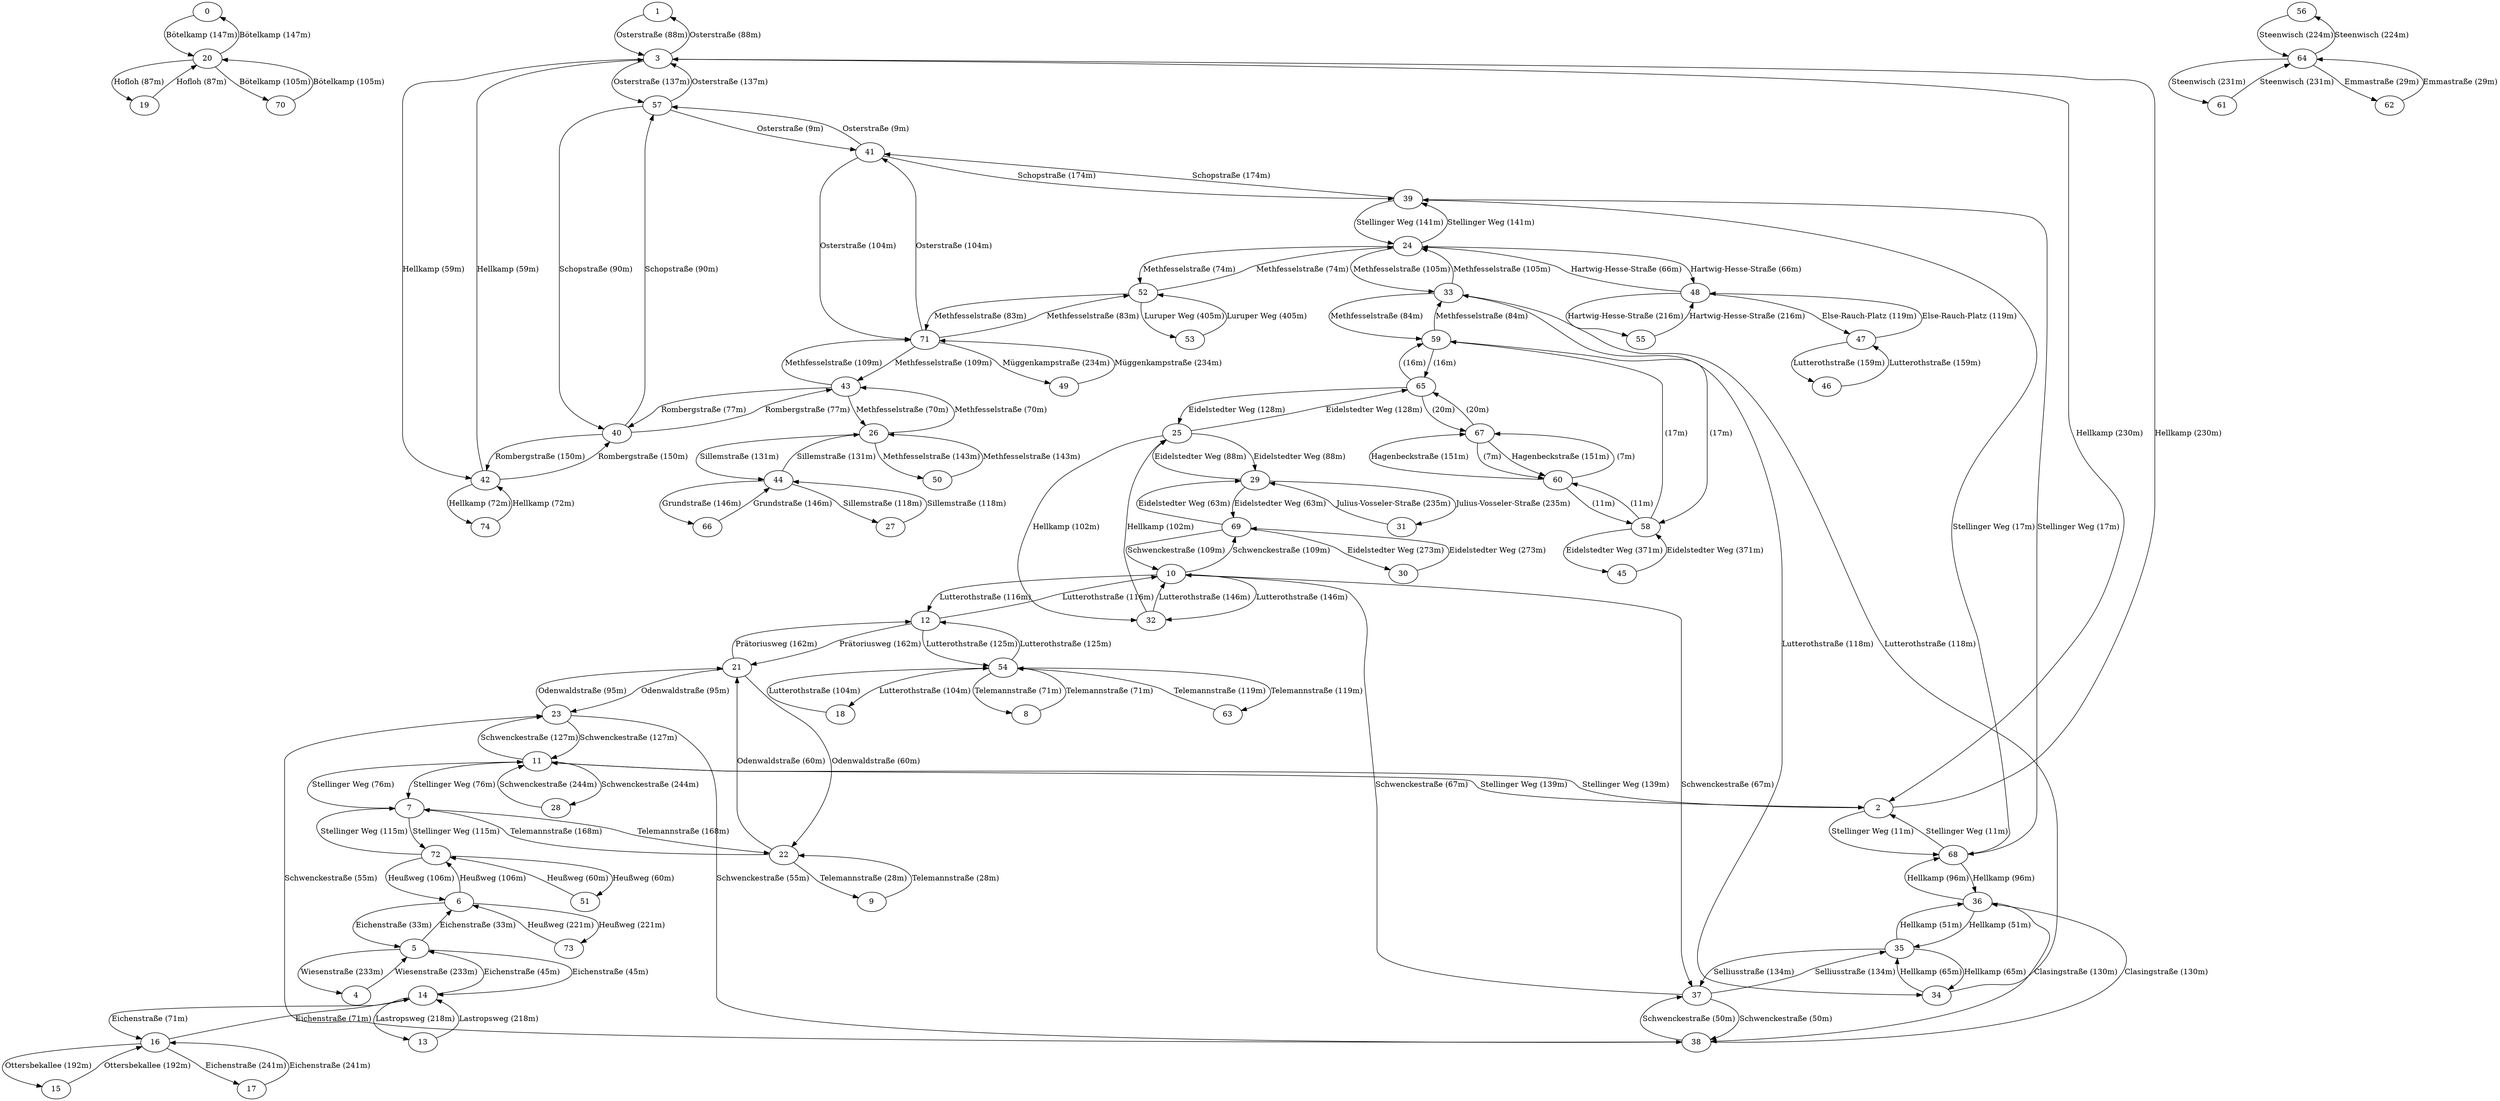 digraph G {
0 ;
1 ;
2 ;
3 ;
4 ;
5 ;
6 ;
7 ;
8 ;
9 ;
10 ;
11 ;
12 ;
13 ;
14 ;
15 ;
16 ;
17 ;
18 ;
19 ;
20 ;
21 ;
22 ;
23 ;
24 ;
25 ;
26 ;
27 ;
28 ;
29 ;
30 ;
31 ;
32 ;
33 ;
34 ;
35 ;
36 ;
37 ;
38 ;
39 ;
40 ;
41 ;
42 ;
43 ;
44 ;
45 ;
46 ;
47 ;
48 ;
49 ;
50 ;
51 ;
52 ;
53 ;
54 ;
55 ;
56 ;
57 ;
58 ;
59 ;
60 ;
61 ;
62 ;
63 ;
64 ;
65 ;
66 ;
67 ;
68 ;
69 ;
70 ;
71 ;
72 ;
73 ;
74 ;
0 -> 20 [ label="Bötelkamp (147m)"];
1 -> 3 [ label="Osterstraße (88m)"];
2 -> 68 [ label="Stellinger Weg (11m)"];
2 -> 11 [ label="Stellinger Weg (139m)"];
2 -> 3 [ label="Hellkamp (230m)"];
3 -> 2 [ label="Hellkamp (230m)"];
3 -> 42 [ label="Hellkamp (59m)"];
3 -> 1 [ label="Osterstraße (88m)"];
3 -> 57 [ label="Osterstraße (137m)"];
4 -> 5 [ label="Wiesenstraße (233m)"];
5 -> 6 [ label="Eichenstraße (33m)"];
5 -> 14 [ label="Eichenstraße (45m)"];
5 -> 4 [ label="Wiesenstraße (233m)"];
6 -> 5 [ label="Eichenstraße (33m)"];
6 -> 73 [ label="Heußweg (221m)"];
6 -> 72 [ label="Heußweg (106m)"];
7 -> 11 [ label="Stellinger Weg (76m)"];
7 -> 22 [ label="Telemannstraße (168m)"];
7 -> 72 [ label="Stellinger Weg (115m)"];
8 -> 54 [ label="Telemannstraße (71m)"];
9 -> 22 [ label="Telemannstraße (28m)"];
10 -> 69 [ label="Schwenckestraße (109m)"];
10 -> 12 [ label="Lutterothstraße (116m)"];
10 -> 37 [ label="Schwenckestraße (67m)"];
10 -> 32 [ label="Lutterothstraße (146m)"];
11 -> 7 [ label="Stellinger Weg (76m)"];
11 -> 2 [ label="Stellinger Weg (139m)"];
11 -> 28 [ label="Schwenckestraße (244m)"];
11 -> 23 [ label="Schwenckestraße (127m)"];
12 -> 10 [ label="Lutterothstraße (116m)"];
12 -> 21 [ label="Prätoriusweg (162m)"];
12 -> 54 [ label="Lutterothstraße (125m)"];
13 -> 14 [ label="Lastropsweg (218m)"];
14 -> 5 [ label="Eichenstraße (45m)"];
14 -> 13 [ label="Lastropsweg (218m)"];
14 -> 16 [ label="Eichenstraße (71m)"];
15 -> 16 [ label="Ottersbekallee (192m)"];
16 -> 14 [ label="Eichenstraße (71m)"];
16 -> 15 [ label="Ottersbekallee (192m)"];
16 -> 17 [ label="Eichenstraße (241m)"];
17 -> 16 [ label="Eichenstraße (241m)"];
18 -> 54 [ label="Lutterothstraße (104m)"];
19 -> 20 [ label="Hofloh (87m)"];
20 -> 70 [ label="Bötelkamp (105m)"];
20 -> 0 [ label="Bötelkamp (147m)"];
20 -> 19 [ label="Hofloh (87m)"];
21 -> 22 [ label="Odenwaldstraße (60m)"];
21 -> 23 [ label="Odenwaldstraße (95m)"];
21 -> 12 [ label="Prätoriusweg (162m)"];
22 -> 21 [ label="Odenwaldstraße (60m)"];
22 -> 7 [ label="Telemannstraße (168m)"];
22 -> 9 [ label="Telemannstraße (28m)"];
23 -> 38 [ label="Schwenckestraße (55m)"];
23 -> 21 [ label="Odenwaldstraße (95m)"];
23 -> 11 [ label="Schwenckestraße (127m)"];
24 -> 33 [ label="Methfesselstraße (105m)"];
24 -> 39 [ label="Stellinger Weg (141m)"];
24 -> 48 [ label="Hartwig-Hesse-Straße (66m)"];
24 -> 52 [ label="Methfesselstraße (74m)"];
25 -> 32 [ label="Hellkamp (102m)"];
25 -> 65 [ label="Eidelstedter Weg (128m)"];
25 -> 29 [ label="Eidelstedter Weg (88m)"];
26 -> 43 [ label="Methfesselstraße (70m)"];
26 -> 44 [ label="Sillemstraße (131m)"];
26 -> 50 [ label="Methfesselstraße (143m)"];
27 -> 44 [ label="Sillemstraße (118m)"];
28 -> 11 [ label="Schwenckestraße (244m)"];
29 -> 69 [ label="Eidelstedter Weg (63m)"];
29 -> 31 [ label="Julius-Vosseler-Straße (235m)"];
29 -> 25 [ label="Eidelstedter Weg (88m)"];
30 -> 69 [ label="Eidelstedter Weg (273m)"];
31 -> 29 [ label="Julius-Vosseler-Straße (235m)"];
32 -> 25 [ label="Hellkamp (102m)"];
32 -> 10 [ label="Lutterothstraße (146m)"];
33 -> 34 [ label="Lutterothstraße (118m)"];
33 -> 59 [ label="Methfesselstraße (84m)"];
33 -> 24 [ label="Methfesselstraße (105m)"];
34 -> 33 [ label="Lutterothstraße (118m)"];
34 -> 35 [ label="Hellkamp (65m)"];
35 -> 37 [ label="Selliusstraße (134m)"];
35 -> 36 [ label="Hellkamp (51m)"];
35 -> 34 [ label="Hellkamp (65m)"];
36 -> 38 [ label="Clasingstraße (130m)"];
36 -> 35 [ label="Hellkamp (51m)"];
36 -> 68 [ label="Hellkamp (96m)"];
37 -> 38 [ label="Schwenckestraße (50m)"];
37 -> 35 [ label="Selliusstraße (134m)"];
37 -> 10 [ label="Schwenckestraße (67m)"];
38 -> 37 [ label="Schwenckestraße (50m)"];
38 -> 36 [ label="Clasingstraße (130m)"];
38 -> 23 [ label="Schwenckestraße (55m)"];
39 -> 68 [ label="Stellinger Weg (17m)"];
39 -> 24 [ label="Stellinger Weg (141m)"];
39 -> 41 [ label="Schopstraße (174m)"];
40 -> 43 [ label="Rombergstraße (77m)"];
40 -> 42 [ label="Rombergstraße (150m)"];
40 -> 57 [ label="Schopstraße (90m)"];
41 -> 57 [ label="Osterstraße (9m)"];
41 -> 71 [ label="Osterstraße (104m)"];
41 -> 39 [ label="Schopstraße (174m)"];
42 -> 40 [ label="Rombergstraße (150m)"];
42 -> 74 [ label="Hellkamp (72m)"];
42 -> 3 [ label="Hellkamp (59m)"];
43 -> 40 [ label="Rombergstraße (77m)"];
43 -> 26 [ label="Methfesselstraße (70m)"];
43 -> 71 [ label="Methfesselstraße (109m)"];
44 -> 26 [ label="Sillemstraße (131m)"];
44 -> 27 [ label="Sillemstraße (118m)"];
44 -> 66 [ label="Grundstraße (146m)"];
45 -> 58 [ label="Eidelstedter Weg (371m)"];
46 -> 47 [ label="Lutterothstraße (159m)"];
47 -> 46 [ label="Lutterothstraße (159m)"];
47 -> 48 [ label="Else-Rauch-Platz (119m)"];
48 -> 55 [ label="Hartwig-Hesse-Straße (216m)"];
48 -> 24 [ label="Hartwig-Hesse-Straße (66m)"];
48 -> 47 [ label="Else-Rauch-Platz (119m)"];
49 -> 71 [ label="Müggenkampstraße (234m)"];
50 -> 26 [ label="Methfesselstraße (143m)"];
51 -> 72 [ label="Heußweg (60m)"];
52 -> 24 [ label="Methfesselstraße (74m)"];
52 -> 71 [ label="Methfesselstraße (83m)"];
52 -> 53 [ label="Luruper Weg (405m)"];
53 -> 52 [ label="Luruper Weg (405m)"];
54 -> 63 [ label="Telemannstraße (119m)"];
54 -> 18 [ label="Lutterothstraße (104m)"];
54 -> 8 [ label="Telemannstraße (71m)"];
54 -> 12 [ label="Lutterothstraße (125m)"];
55 -> 48 [ label="Hartwig-Hesse-Straße (216m)"];
56 -> 64 [ label="Steenwisch (224m)"];
57 -> 41 [ label="Osterstraße (9m)"];
57 -> 3 [ label="Osterstraße (137m)"];
57 -> 40 [ label="Schopstraße (90m)"];
58 -> 60 [ label=" (11m)"];
58 -> 59 [ label=" (17m)"];
58 -> 45 [ label="Eidelstedter Weg (371m)"];
59 -> 65 [ label=" (16m)"];
59 -> 33 [ label="Methfesselstraße (84m)"];
59 -> 58 [ label=" (17m)"];
60 -> 67 [ label=" (7m)"];
60 -> 58 [ label=" (11m)"];
60 -> 67 [ label="Hagenbeckstraße (151m)"];
61 -> 64 [ label="Steenwisch (231m)"];
62 -> 64 [ label="Emmastraße (29m)"];
63 -> 54 [ label="Telemannstraße (119m)"];
64 -> 62 [ label="Emmastraße (29m)"];
64 -> 56 [ label="Steenwisch (224m)"];
64 -> 61 [ label="Steenwisch (231m)"];
65 -> 59 [ label=" (16m)"];
65 -> 67 [ label=" (20m)"];
65 -> 25 [ label="Eidelstedter Weg (128m)"];
66 -> 44 [ label="Grundstraße (146m)"];
67 -> 60 [ label=" (7m)"];
67 -> 65 [ label=" (20m)"];
67 -> 60 [ label="Hagenbeckstraße (151m)"];
68 -> 2 [ label="Stellinger Weg (11m)"];
68 -> 39 [ label="Stellinger Weg (17m)"];
68 -> 36 [ label="Hellkamp (96m)"];
69 -> 29 [ label="Eidelstedter Weg (63m)"];
69 -> 10 [ label="Schwenckestraße (109m)"];
69 -> 30 [ label="Eidelstedter Weg (273m)"];
70 -> 20 [ label="Bötelkamp (105m)"];
71 -> 43 [ label="Methfesselstraße (109m)"];
71 -> 41 [ label="Osterstraße (104m)"];
71 -> 49 [ label="Müggenkampstraße (234m)"];
71 -> 52 [ label="Methfesselstraße (83m)"];
72 -> 7 [ label="Stellinger Weg (115m)"];
72 -> 51 [ label="Heußweg (60m)"];
72 -> 6 [ label="Heußweg (106m)"];
73 -> 6 [ label="Heußweg (221m)"];
74 -> 42 [ label="Hellkamp (72m)"];
}
